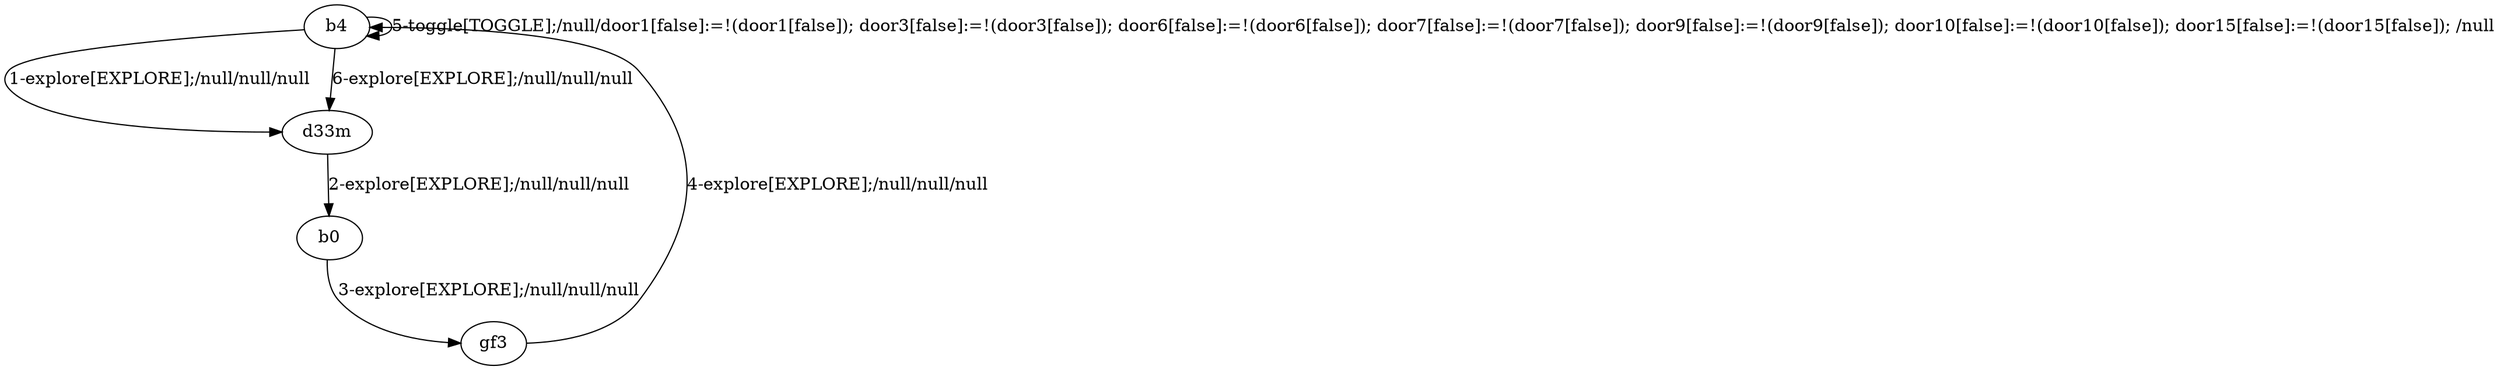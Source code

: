 # Total number of goals covered by this test: 3
# gf3 --> b4
# b0 --> gf3
# d33m --> b0

digraph g {
"b4" -> "d33m" [label = "1-explore[EXPLORE];/null/null/null"];
"d33m" -> "b0" [label = "2-explore[EXPLORE];/null/null/null"];
"b0" -> "gf3" [label = "3-explore[EXPLORE];/null/null/null"];
"gf3" -> "b4" [label = "4-explore[EXPLORE];/null/null/null"];
"b4" -> "b4" [label = "5-toggle[TOGGLE];/null/door1[false]:=!(door1[false]); door3[false]:=!(door3[false]); door6[false]:=!(door6[false]); door7[false]:=!(door7[false]); door9[false]:=!(door9[false]); door10[false]:=!(door10[false]); door15[false]:=!(door15[false]); /null"];
"b4" -> "d33m" [label = "6-explore[EXPLORE];/null/null/null"];
}
